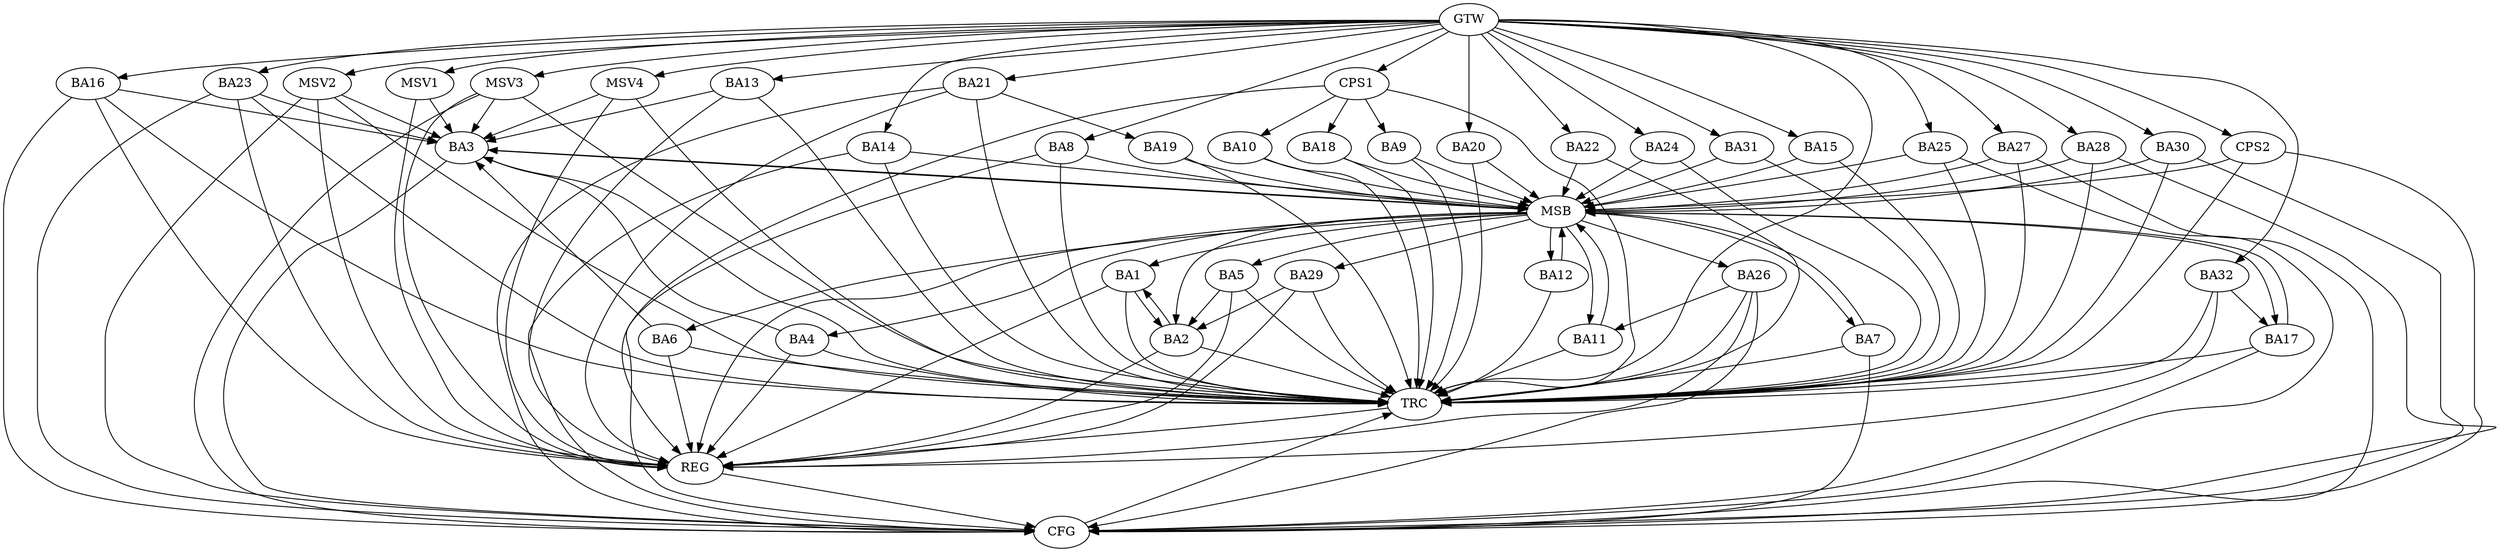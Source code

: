 strict digraph G {
  BA1 [ label="BA1" ];
  BA2 [ label="BA2" ];
  BA3 [ label="BA3" ];
  BA4 [ label="BA4" ];
  BA5 [ label="BA5" ];
  BA6 [ label="BA6" ];
  BA7 [ label="BA7" ];
  BA8 [ label="BA8" ];
  BA9 [ label="BA9" ];
  BA10 [ label="BA10" ];
  BA11 [ label="BA11" ];
  BA12 [ label="BA12" ];
  BA13 [ label="BA13" ];
  BA14 [ label="BA14" ];
  BA15 [ label="BA15" ];
  BA16 [ label="BA16" ];
  BA17 [ label="BA17" ];
  BA18 [ label="BA18" ];
  BA19 [ label="BA19" ];
  BA20 [ label="BA20" ];
  BA21 [ label="BA21" ];
  BA22 [ label="BA22" ];
  BA23 [ label="BA23" ];
  BA24 [ label="BA24" ];
  BA25 [ label="BA25" ];
  BA26 [ label="BA26" ];
  BA27 [ label="BA27" ];
  BA28 [ label="BA28" ];
  BA29 [ label="BA29" ];
  BA30 [ label="BA30" ];
  BA31 [ label="BA31" ];
  BA32 [ label="BA32" ];
  CPS1 [ label="CPS1" ];
  CPS2 [ label="CPS2" ];
  GTW [ label="GTW" ];
  REG [ label="REG" ];
  MSB [ label="MSB" ];
  CFG [ label="CFG" ];
  TRC [ label="TRC" ];
  MSV1 [ label="MSV1" ];
  MSV2 [ label="MSV2" ];
  MSV3 [ label="MSV3" ];
  MSV4 [ label="MSV4" ];
  BA1 -> BA2;
  BA2 -> BA1;
  BA4 -> BA3;
  BA5 -> BA2;
  BA6 -> BA3;
  BA13 -> BA3;
  BA16 -> BA3;
  BA21 -> BA19;
  BA23 -> BA3;
  BA26 -> BA11;
  BA29 -> BA2;
  BA32 -> BA17;
  CPS1 -> BA18;
  CPS1 -> BA9;
  CPS1 -> BA10;
  GTW -> BA8;
  GTW -> BA13;
  GTW -> BA14;
  GTW -> BA15;
  GTW -> BA16;
  GTW -> BA20;
  GTW -> BA21;
  GTW -> BA22;
  GTW -> BA23;
  GTW -> BA24;
  GTW -> BA25;
  GTW -> BA27;
  GTW -> BA28;
  GTW -> BA30;
  GTW -> BA31;
  GTW -> BA32;
  GTW -> CPS1;
  GTW -> CPS2;
  BA1 -> REG;
  BA2 -> REG;
  BA4 -> REG;
  BA5 -> REG;
  BA6 -> REG;
  BA13 -> REG;
  BA16 -> REG;
  BA21 -> REG;
  BA23 -> REG;
  BA26 -> REG;
  BA29 -> REG;
  BA32 -> REG;
  CPS1 -> REG;
  BA3 -> MSB;
  MSB -> BA2;
  MSB -> REG;
  BA7 -> MSB;
  MSB -> BA1;
  BA8 -> MSB;
  MSB -> BA3;
  BA9 -> MSB;
  BA10 -> MSB;
  MSB -> BA5;
  BA11 -> MSB;
  BA12 -> MSB;
  BA14 -> MSB;
  MSB -> BA4;
  BA15 -> MSB;
  BA17 -> MSB;
  BA18 -> MSB;
  BA19 -> MSB;
  MSB -> BA11;
  BA20 -> MSB;
  MSB -> BA17;
  BA22 -> MSB;
  MSB -> BA6;
  BA24 -> MSB;
  BA25 -> MSB;
  BA27 -> MSB;
  BA28 -> MSB;
  BA30 -> MSB;
  MSB -> BA26;
  BA31 -> MSB;
  CPS2 -> MSB;
  MSB -> BA7;
  MSB -> BA29;
  MSB -> BA12;
  BA14 -> CFG;
  BA7 -> CFG;
  BA17 -> CFG;
  BA16 -> CFG;
  BA8 -> CFG;
  BA23 -> CFG;
  BA27 -> CFG;
  BA26 -> CFG;
  BA25 -> CFG;
  CPS2 -> CFG;
  BA28 -> CFG;
  BA21 -> CFG;
  BA3 -> CFG;
  BA30 -> CFG;
  REG -> CFG;
  BA1 -> TRC;
  BA2 -> TRC;
  BA3 -> TRC;
  BA4 -> TRC;
  BA5 -> TRC;
  BA6 -> TRC;
  BA7 -> TRC;
  BA8 -> TRC;
  BA9 -> TRC;
  BA10 -> TRC;
  BA11 -> TRC;
  BA12 -> TRC;
  BA13 -> TRC;
  BA14 -> TRC;
  BA15 -> TRC;
  BA16 -> TRC;
  BA17 -> TRC;
  BA18 -> TRC;
  BA19 -> TRC;
  BA20 -> TRC;
  BA21 -> TRC;
  BA22 -> TRC;
  BA23 -> TRC;
  BA24 -> TRC;
  BA25 -> TRC;
  BA26 -> TRC;
  BA27 -> TRC;
  BA28 -> TRC;
  BA29 -> TRC;
  BA30 -> TRC;
  BA31 -> TRC;
  BA32 -> TRC;
  CPS1 -> TRC;
  CPS2 -> TRC;
  GTW -> TRC;
  CFG -> TRC;
  TRC -> REG;
  MSV1 -> BA3;
  GTW -> MSV1;
  MSV1 -> REG;
  MSV2 -> BA3;
  MSV3 -> BA3;
  GTW -> MSV2;
  MSV2 -> REG;
  MSV2 -> TRC;
  MSV2 -> CFG;
  GTW -> MSV3;
  MSV3 -> REG;
  MSV3 -> TRC;
  MSV3 -> CFG;
  MSV4 -> BA3;
  GTW -> MSV4;
  MSV4 -> REG;
  MSV4 -> TRC;
}
